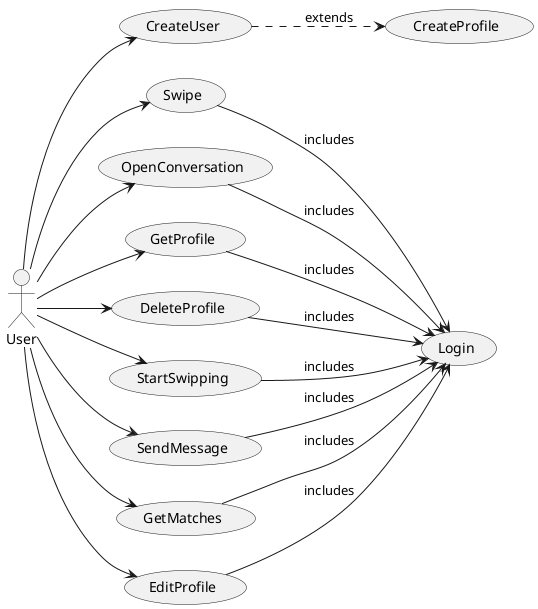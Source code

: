@startuml
left to right direction

actor User

usecase Login
usecase Swipe
usecase CreateUser 
usecase CreateProfile 

usecase GetProfile 
usecase DeleteProfile 
usecase StartSwipping
usecase SendMessage
usecase GetMatches

usecase EditProfile 
usecase StartSwipping
usecase SendMessage
usecase OpenConversation

User --> CreateUser
CreateUser ..> CreateProfile: extends
User --> DeleteProfile
User --> EditProfile
User --> GetProfile
User --> SendMessage
User --> OpenConversation
User --> GetMatches
User --> StartSwipping
User --> Swipe

DeleteProfile --> Login: includes
EditProfile --> Login: includes
GetProfile --> Login: includes
SendMessage --> Login: includes
OpenConversation --> Login: includes
GetMatches --> Login: includes
StartSwipping --> Login: includes
Swipe --> Login: includes

@enduml